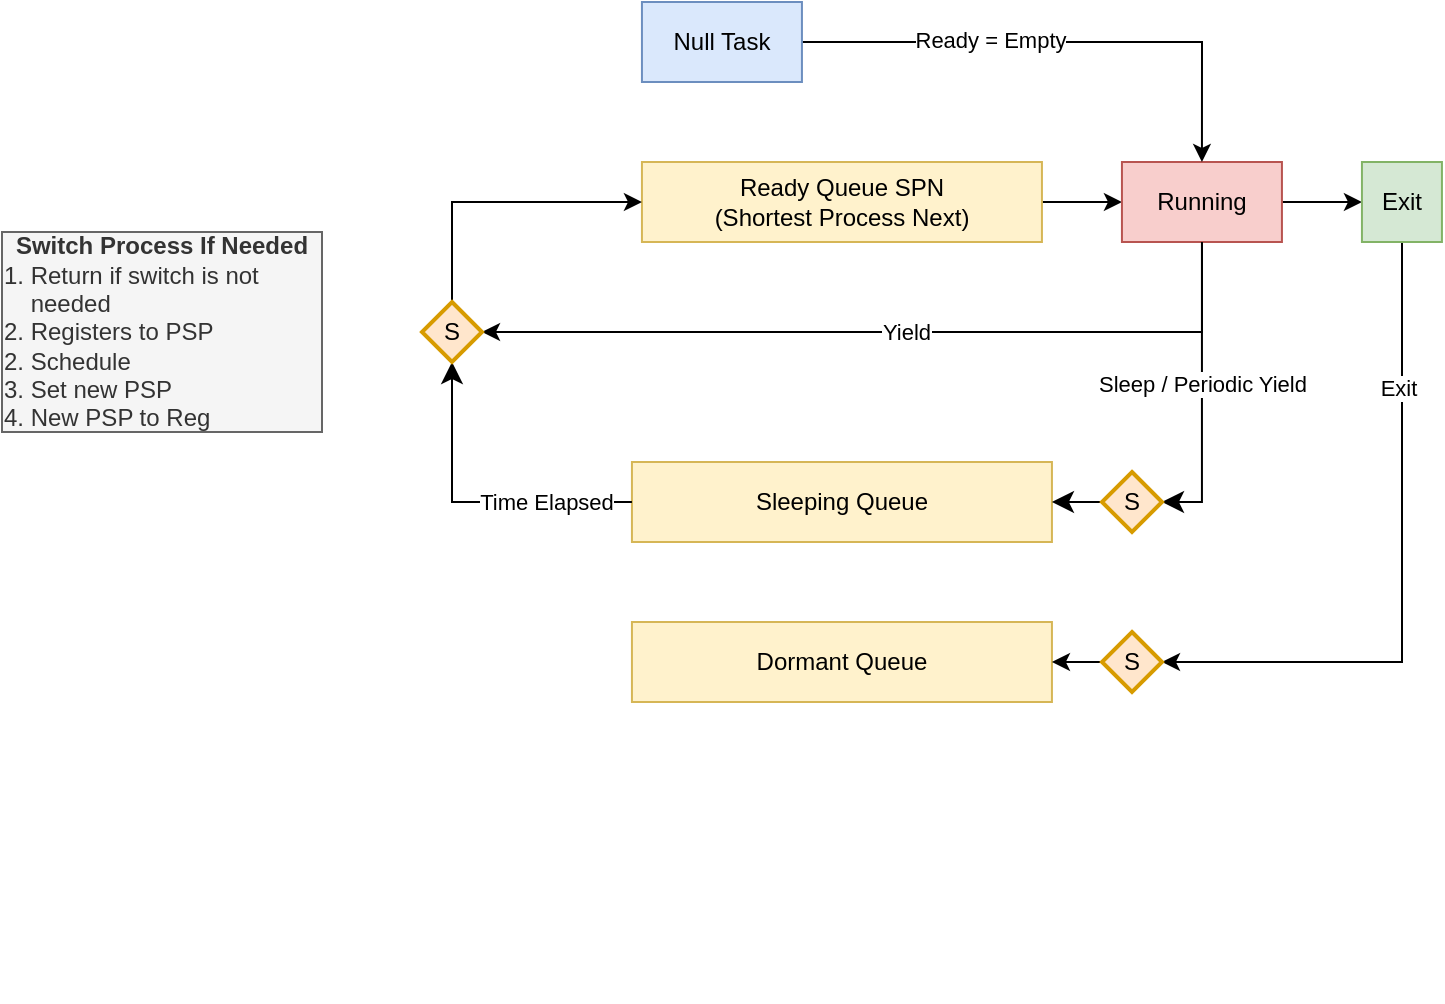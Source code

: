 <mxfile version="26.2.13" pages="2">
  <diagram name="Page-1" id="l6ML-v43p_D1r5-UYhui">
    <mxGraphModel dx="1428" dy="1615" grid="1" gridSize="10" guides="1" tooltips="1" connect="1" arrows="1" fold="1" page="1" pageScale="1" pageWidth="1100" pageHeight="850" math="0" shadow="0">
      <root>
        <mxCell id="0" />
        <mxCell id="1" parent="0" />
        <mxCell id="tdPFQNoN-f4lVEARMO5O-19" style="edgeStyle=orthogonalEdgeStyle;rounded=0;orthogonalLoop=1;jettySize=auto;html=1;exitX=1;exitY=0.5;exitDx=0;exitDy=0;" parent="1" source="tdPFQNoN-f4lVEARMO5O-17" target="tdPFQNoN-f4lVEARMO5O-18" edge="1">
          <mxGeometry relative="1" as="geometry" />
        </mxCell>
        <mxCell id="tdPFQNoN-f4lVEARMO5O-17" value="&lt;div&gt;Ready Queue SPN&lt;/div&gt;&lt;div&gt;(Shortest Process Next)&lt;/div&gt;" style="rounded=0;whiteSpace=wrap;html=1;fillColor=#fff2cc;strokeColor=#d6b656;" parent="1" vertex="1">
          <mxGeometry x="509.97" y="-590" width="200" height="40" as="geometry" />
        </mxCell>
        <mxCell id="tdPFQNoN-f4lVEARMO5O-26" style="edgeStyle=orthogonalEdgeStyle;rounded=0;orthogonalLoop=1;jettySize=auto;html=1;exitX=1;exitY=0.5;exitDx=0;exitDy=0;entryX=0;entryY=0.5;entryDx=0;entryDy=0;" parent="1" source="tdPFQNoN-f4lVEARMO5O-18" target="tdPFQNoN-f4lVEARMO5O-25" edge="1">
          <mxGeometry relative="1" as="geometry" />
        </mxCell>
        <mxCell id="tdPFQNoN-f4lVEARMO5O-35" style="edgeStyle=orthogonalEdgeStyle;rounded=0;orthogonalLoop=1;jettySize=auto;html=1;entryX=1;entryY=0.5;entryDx=0;entryDy=0;entryPerimeter=0;" parent="1" source="tdPFQNoN-f4lVEARMO5O-18" target="ZJ_MMsVrEr0XxcRse31L-15" edge="1">
          <mxGeometry relative="1" as="geometry">
            <Array as="points">
              <mxPoint x="790" y="-505" />
            </Array>
            <mxPoint x="440" y="-510" as="targetPoint" />
          </mxGeometry>
        </mxCell>
        <mxCell id="tdPFQNoN-f4lVEARMO5O-36" value="Yield" style="edgeLabel;html=1;align=center;verticalAlign=middle;resizable=0;points=[];" parent="tdPFQNoN-f4lVEARMO5O-35" vertex="1" connectable="0">
          <mxGeometry x="-0.046" relative="1" as="geometry">
            <mxPoint as="offset" />
          </mxGeometry>
        </mxCell>
        <mxCell id="tdPFQNoN-f4lVEARMO5O-18" value="Running" style="rounded=0;whiteSpace=wrap;html=1;fillColor=#f8cecc;strokeColor=#b85450;" parent="1" vertex="1">
          <mxGeometry x="749.97" y="-590" width="80" height="40" as="geometry" />
        </mxCell>
        <mxCell id="tdPFQNoN-f4lVEARMO5O-20" value="Dormant Queue" style="rounded=0;whiteSpace=wrap;html=1;fillColor=#fff2cc;strokeColor=#d6b656;" parent="1" vertex="1">
          <mxGeometry x="504.97" y="-360" width="210" height="40" as="geometry" />
        </mxCell>
        <mxCell id="tdPFQNoN-f4lVEARMO5O-23" style="edgeStyle=orthogonalEdgeStyle;rounded=0;orthogonalLoop=1;jettySize=auto;html=1;entryX=0.5;entryY=0;entryDx=0;entryDy=0;" parent="1" source="tdPFQNoN-f4lVEARMO5O-22" target="tdPFQNoN-f4lVEARMO5O-18" edge="1">
          <mxGeometry relative="1" as="geometry" />
        </mxCell>
        <mxCell id="tdPFQNoN-f4lVEARMO5O-24" value="Ready = Empty" style="edgeLabel;html=1;align=center;verticalAlign=middle;resizable=0;points=[];" parent="tdPFQNoN-f4lVEARMO5O-23" vertex="1" connectable="0">
          <mxGeometry x="-0.279" y="1" relative="1" as="geometry">
            <mxPoint as="offset" />
          </mxGeometry>
        </mxCell>
        <mxCell id="tdPFQNoN-f4lVEARMO5O-22" value="Null Task" style="rounded=0;whiteSpace=wrap;html=1;fillColor=#dae8fc;strokeColor=#6c8ebf;" parent="1" vertex="1">
          <mxGeometry x="509.97" y="-670" width="80" height="40" as="geometry" />
        </mxCell>
        <mxCell id="tdPFQNoN-f4lVEARMO5O-28" style="edgeStyle=orthogonalEdgeStyle;rounded=0;orthogonalLoop=1;jettySize=auto;html=1;entryX=1;entryY=0.5;entryDx=0;entryDy=0;entryPerimeter=0;" parent="1" source="tdPFQNoN-f4lVEARMO5O-25" target="ZJ_MMsVrEr0XxcRse31L-17" edge="1">
          <mxGeometry relative="1" as="geometry">
            <Array as="points">
              <mxPoint x="890" y="-340" />
            </Array>
            <mxPoint x="889.97" y="-370" as="targetPoint" />
          </mxGeometry>
        </mxCell>
        <mxCell id="tdPFQNoN-f4lVEARMO5O-41" value="Exit" style="edgeLabel;html=1;align=center;verticalAlign=middle;resizable=0;points=[];" parent="tdPFQNoN-f4lVEARMO5O-28" vertex="1" connectable="0">
          <mxGeometry x="-0.537" y="-2" relative="1" as="geometry">
            <mxPoint y="-4" as="offset" />
          </mxGeometry>
        </mxCell>
        <mxCell id="tdPFQNoN-f4lVEARMO5O-25" value="Exit" style="rounded=0;whiteSpace=wrap;html=1;fillColor=#d5e8d4;strokeColor=#82b366;" parent="1" vertex="1">
          <mxGeometry x="869.97" y="-590" width="40" height="40" as="geometry" />
        </mxCell>
        <mxCell id="tdPFQNoN-f4lVEARMO5O-37" style="edgeStyle=orthogonalEdgeStyle;rounded=0;orthogonalLoop=1;jettySize=auto;html=1;exitX=0.5;exitY=0;exitDx=0;exitDy=0;entryX=0;entryY=0.5;entryDx=0;entryDy=0;exitPerimeter=0;" parent="1" source="ZJ_MMsVrEr0XxcRse31L-15" target="tdPFQNoN-f4lVEARMO5O-17" edge="1">
          <mxGeometry relative="1" as="geometry">
            <mxPoint x="410" y="-550" as="sourcePoint" />
          </mxGeometry>
        </mxCell>
        <mxCell id="ZJ_MMsVrEr0XxcRse31L-1" value="" style="endArrow=classic;html=1;rounded=0;exitX=0;exitY=0.5;exitDx=0;exitDy=0;entryX=1;entryY=0.5;entryDx=0;entryDy=0;exitPerimeter=0;" edge="1" parent="1" source="ZJ_MMsVrEr0XxcRse31L-17" target="tdPFQNoN-f4lVEARMO5O-20">
          <mxGeometry width="50" height="50" relative="1" as="geometry">
            <mxPoint x="829.97" y="-340" as="sourcePoint" />
            <mxPoint x="730" y="-460" as="targetPoint" />
          </mxGeometry>
        </mxCell>
        <mxCell id="ZJ_MMsVrEr0XxcRse31L-2" value="Sleeping Queue" style="rounded=0;whiteSpace=wrap;html=1;fillColor=#fff2cc;strokeColor=#d6b656;" vertex="1" parent="1">
          <mxGeometry x="504.97" y="-440" width="210" height="40" as="geometry" />
        </mxCell>
        <mxCell id="ZJ_MMsVrEr0XxcRse31L-4" value="" style="edgeStyle=elbowEdgeStyle;elbow=vertical;endArrow=classic;html=1;curved=0;rounded=0;endSize=8;startSize=8;exitX=0;exitY=0.5;exitDx=0;exitDy=0;entryX=1;entryY=0.5;entryDx=0;entryDy=0;exitPerimeter=0;" edge="1" parent="1" source="ZJ_MMsVrEr0XxcRse31L-19" target="ZJ_MMsVrEr0XxcRse31L-2">
          <mxGeometry width="50" height="50" relative="1" as="geometry">
            <mxPoint x="680" y="-440" as="sourcePoint" />
            <mxPoint x="730" y="-490" as="targetPoint" />
            <Array as="points" />
          </mxGeometry>
        </mxCell>
        <mxCell id="ZJ_MMsVrEr0XxcRse31L-6" value="" style="edgeStyle=elbowEdgeStyle;elbow=horizontal;endArrow=classic;html=1;curved=0;rounded=0;endSize=8;startSize=8;exitX=0;exitY=0.5;exitDx=0;exitDy=0;entryX=0.5;entryY=1;entryDx=0;entryDy=0;entryPerimeter=0;" edge="1" parent="1" source="ZJ_MMsVrEr0XxcRse31L-2" target="ZJ_MMsVrEr0XxcRse31L-15">
          <mxGeometry width="50" height="50" relative="1" as="geometry">
            <mxPoint x="680" y="-440" as="sourcePoint" />
            <mxPoint x="410" y="-470" as="targetPoint" />
            <Array as="points">
              <mxPoint x="415" y="-450" />
            </Array>
          </mxGeometry>
        </mxCell>
        <mxCell id="ZJ_MMsVrEr0XxcRse31L-23" value="Time Elapsed" style="edgeLabel;html=1;align=center;verticalAlign=middle;resizable=0;points=[];" vertex="1" connectable="0" parent="ZJ_MMsVrEr0XxcRse31L-6">
          <mxGeometry x="-0.457" relative="1" as="geometry">
            <mxPoint as="offset" />
          </mxGeometry>
        </mxCell>
        <mxCell id="ZJ_MMsVrEr0XxcRse31L-12" value="&lt;div&gt;&lt;b&gt;Switch Process If Needed&lt;/b&gt;&lt;/div&gt;&lt;div align=&quot;left&quot;&gt;1. Return if switch is not&amp;nbsp;&amp;nbsp;&amp;nbsp;&amp;nbsp; &amp;nbsp; &amp;nbsp; &amp;nbsp; &amp;nbsp; needed&lt;/div&gt;&lt;div align=&quot;left&quot;&gt;2. Registers to PSP&lt;/div&gt;&lt;div align=&quot;left&quot;&gt;2. Schedule&lt;/div&gt;&lt;div align=&quot;left&quot;&gt;3. Set new PSP&lt;/div&gt;&lt;div align=&quot;left&quot;&gt;4. New PSP to Reg&lt;/div&gt;" style="rounded=0;whiteSpace=wrap;html=1;fillColor=#f5f5f5;fontColor=#333333;strokeColor=#666666;" vertex="1" parent="1">
          <mxGeometry x="190" y="-555" width="160" height="100" as="geometry" />
        </mxCell>
        <mxCell id="ZJ_MMsVrEr0XxcRse31L-14" value="" style="shape=image;html=1;verticalAlign=top;verticalLabelPosition=bottom;labelBackgroundColor=#ffffff;imageAspect=0;aspect=fixed;image=https://cdn0.iconfinder.com/data/icons/geosm-e-commerce/48/equals-128.png" vertex="1" parent="1">
          <mxGeometry x="360" y="-520" width="30" height="30" as="geometry" />
        </mxCell>
        <mxCell id="ZJ_MMsVrEr0XxcRse31L-15" value="S" style="strokeWidth=2;html=1;shape=mxgraph.flowchart.decision;whiteSpace=wrap;fillColor=#ffe6cc;strokeColor=#d79b00;" vertex="1" parent="1">
          <mxGeometry x="400" y="-520" width="30" height="30" as="geometry" />
        </mxCell>
        <mxCell id="ZJ_MMsVrEr0XxcRse31L-17" value="S" style="strokeWidth=2;html=1;shape=mxgraph.flowchart.decision;whiteSpace=wrap;fillColor=#ffe6cc;strokeColor=#d79b00;" vertex="1" parent="1">
          <mxGeometry x="740" y="-355" width="30" height="30" as="geometry" />
        </mxCell>
        <mxCell id="ZJ_MMsVrEr0XxcRse31L-20" value="" style="edgeStyle=elbowEdgeStyle;elbow=vertical;endArrow=classic;html=1;curved=0;rounded=0;endSize=8;startSize=8;exitX=0.5;exitY=1;exitDx=0;exitDy=0;entryX=1;entryY=0.5;entryDx=0;entryDy=0;" edge="1" parent="1" source="tdPFQNoN-f4lVEARMO5O-18" target="ZJ_MMsVrEr0XxcRse31L-19">
          <mxGeometry width="50" height="50" relative="1" as="geometry">
            <mxPoint x="790" y="-550" as="sourcePoint" />
            <mxPoint x="715" y="-420" as="targetPoint" />
            <Array as="points">
              <mxPoint x="750" y="-420" />
            </Array>
          </mxGeometry>
        </mxCell>
        <mxCell id="ZJ_MMsVrEr0XxcRse31L-21" value="Sleep / Periodic Yield" style="edgeLabel;html=1;align=center;verticalAlign=middle;resizable=0;points=[];" vertex="1" connectable="0" parent="ZJ_MMsVrEr0XxcRse31L-20">
          <mxGeometry x="-0.175" relative="1" as="geometry">
            <mxPoint y="9" as="offset" />
          </mxGeometry>
        </mxCell>
        <mxCell id="ZJ_MMsVrEr0XxcRse31L-19" value="S" style="strokeWidth=2;html=1;shape=mxgraph.flowchart.decision;whiteSpace=wrap;fillColor=#ffe6cc;strokeColor=#d79b00;" vertex="1" parent="1">
          <mxGeometry x="740" y="-435" width="30" height="30" as="geometry" />
        </mxCell>
        <mxCell id="ZJ_MMsVrEr0XxcRse31L-22" value="&amp;nbsp;" style="text;whiteSpace=wrap;html=1;" vertex="1" parent="1">
          <mxGeometry x="200" y="-492.5" width="40" height="40" as="geometry" />
        </mxCell>
        <mxCell id="ZJ_MMsVrEr0XxcRse31L-25" value="&amp;nbsp;" style="text;whiteSpace=wrap;html=1;" vertex="1" parent="1">
          <mxGeometry x="190" y="-210" width="40" height="40" as="geometry" />
        </mxCell>
      </root>
    </mxGraphModel>
  </diagram>
  <diagram id="OY6wSwgizUWUA3PV08Y8" name="Page-2">
    <mxGraphModel dx="816" dy="437" grid="1" gridSize="10" guides="1" tooltips="1" connect="1" arrows="1" fold="1" page="1" pageScale="1" pageWidth="850" pageHeight="1100" math="0" shadow="0">
      <root>
        <mxCell id="0" />
        <mxCell id="1" parent="0" />
        <mxCell id="4iJXfIpyT-tfChT2IOc9-22" value="" style="rounded=0;whiteSpace=wrap;html=1;" vertex="1" parent="1">
          <mxGeometry x="425" y="190" width="320" height="150" as="geometry" />
        </mxCell>
        <mxCell id="63xQwohvRUoK9KMoF2Nb-1" value="&lt;div&gt;MSP&lt;/div&gt;" style="rounded=0;whiteSpace=wrap;html=1;fillColor=#fff2cc;strokeColor=#d6b656;" vertex="1" parent="1">
          <mxGeometry x="110" y="130" width="120" height="20" as="geometry" />
        </mxCell>
        <mxCell id="63xQwohvRUoK9KMoF2Nb-3" value="&lt;div&gt;Kernel Variables&lt;/div&gt;&lt;div&gt;Free List&lt;br&gt;TCBs&lt;/div&gt;" style="rounded=0;whiteSpace=wrap;html=1;fillColor=#fff2cc;strokeColor=#d6b656;" vertex="1" parent="1">
          <mxGeometry x="110" y="150" width="120" height="60" as="geometry" />
        </mxCell>
        <mxCell id="63xQwohvRUoK9KMoF2Nb-9" value="" style="shape=curlyBracket;whiteSpace=wrap;html=1;rounded=1;flipH=1;labelPosition=right;verticalLabelPosition=middle;align=left;verticalAlign=middle;size=0.5;" vertex="1" parent="1">
          <mxGeometry x="230" y="130" width="20" height="80" as="geometry" />
        </mxCell>
        <mxCell id="63xQwohvRUoK9KMoF2Nb-10" value="" style="shape=curlyBracket;whiteSpace=wrap;html=1;rounded=1;flipH=1;labelPosition=right;verticalLabelPosition=middle;align=left;verticalAlign=middle;size=0.5;" vertex="1" parent="1">
          <mxGeometry x="230" y="210" width="20" height="190" as="geometry" />
        </mxCell>
        <mxCell id="63xQwohvRUoK9KMoF2Nb-12" value="Kernel Space" style="rounded=0;whiteSpace=wrap;html=1;fillColor=#f5f5f5;fontColor=#333333;strokeColor=#666666;" vertex="1" parent="1">
          <mxGeometry x="250" y="160" width="120" height="20" as="geometry" />
        </mxCell>
        <mxCell id="63xQwohvRUoK9KMoF2Nb-13" value="User Space" style="rounded=0;whiteSpace=wrap;html=1;fillColor=#f5f5f5;fontColor=#333333;strokeColor=#666666;" vertex="1" parent="1">
          <mxGeometry x="250" y="295" width="120" height="20" as="geometry" />
        </mxCell>
        <mxCell id="4iJXfIpyT-tfChT2IOc9-9" value="&lt;div&gt;Free Data&lt;/div&gt;" style="rounded=0;whiteSpace=wrap;html=1;fillColor=#dae8fc;strokeColor=#6c8ebf;" vertex="1" parent="1">
          <mxGeometry x="110" y="210" width="120" height="40" as="geometry" />
        </mxCell>
        <mxCell id="4iJXfIpyT-tfChT2IOc9-10" value="&lt;div style=&quot;line-height: 0%;&quot;&gt;&lt;font style=&quot;font-size: 6px;&quot;&gt;Metadata&lt;/font&gt;&lt;/div&gt;" style="rounded=0;whiteSpace=wrap;html=1;fillColor=#f5f5f5;fontColor=#333333;strokeColor=#666666;" vertex="1" parent="1">
          <mxGeometry x="110" y="250" width="120" height="10" as="geometry" />
        </mxCell>
        <mxCell id="4iJXfIpyT-tfChT2IOc9-11" value="&lt;div&gt;Allocated Data&lt;/div&gt;" style="rounded=0;whiteSpace=wrap;html=1;fillColor=#f8cecc;strokeColor=#b85450;" vertex="1" parent="1">
          <mxGeometry x="110" y="260" width="120" height="40" as="geometry" />
        </mxCell>
        <mxCell id="4iJXfIpyT-tfChT2IOc9-12" value="&lt;div style=&quot;line-height: 0%;&quot;&gt;&lt;font style=&quot;font-size: 6px;&quot;&gt;Metadata&lt;/font&gt;&lt;/div&gt;" style="rounded=0;whiteSpace=wrap;html=1;fillColor=#f5f5f5;fontColor=#333333;strokeColor=#666666;" vertex="1" parent="1">
          <mxGeometry x="110" y="300" width="120" height="10" as="geometry" />
        </mxCell>
        <mxCell id="4iJXfIpyT-tfChT2IOc9-13" value="&lt;div&gt;Free Data&lt;/div&gt;" style="rounded=0;whiteSpace=wrap;html=1;fillColor=#dae8fc;strokeColor=#6c8ebf;" vertex="1" parent="1">
          <mxGeometry x="110" y="310" width="120" height="80" as="geometry" />
        </mxCell>
        <mxCell id="4iJXfIpyT-tfChT2IOc9-14" value="&lt;div style=&quot;line-height: 0%;&quot;&gt;&lt;font style=&quot;font-size: 6px;&quot;&gt;Metadata&lt;/font&gt;&lt;/div&gt;" style="rounded=0;whiteSpace=wrap;html=1;fillColor=#f5f5f5;fontColor=#333333;strokeColor=#666666;" vertex="1" parent="1">
          <mxGeometry x="110" y="390" width="120" height="10" as="geometry" />
        </mxCell>
        <mxCell id="4iJXfIpyT-tfChT2IOc9-15" value="&lt;div&gt;Free Data&lt;/div&gt;" style="rounded=0;whiteSpace=wrap;html=1;fillColor=#dae8fc;strokeColor=#6c8ebf;" vertex="1" parent="1">
          <mxGeometry x="445" y="220" width="120" height="40" as="geometry" />
        </mxCell>
        <mxCell id="4iJXfIpyT-tfChT2IOc9-16" value="&lt;div style=&quot;line-height: 0%;&quot;&gt;&lt;font style=&quot;font-size: 6px;&quot;&gt;Metadata&lt;/font&gt;&lt;/div&gt;" style="rounded=0;whiteSpace=wrap;html=1;fillColor=#f5f5f5;strokeColor=#666666;fontColor=#333333;" vertex="1" parent="1">
          <mxGeometry x="445" y="260" width="120" height="10" as="geometry" />
        </mxCell>
        <mxCell id="4iJXfIpyT-tfChT2IOc9-17" value="&lt;div&gt;Free Data&lt;/div&gt;" style="rounded=0;whiteSpace=wrap;html=1;fillColor=#dae8fc;strokeColor=#6c8ebf;" vertex="1" parent="1">
          <mxGeometry x="605" y="220" width="120" height="80" as="geometry" />
        </mxCell>
        <mxCell id="4iJXfIpyT-tfChT2IOc9-18" value="&lt;div style=&quot;line-height: 0%;&quot;&gt;&lt;font style=&quot;font-size: 6px;&quot;&gt;Metadata&lt;/font&gt;&lt;/div&gt;" style="rounded=0;whiteSpace=wrap;html=1;fillColor=#f5f5f5;strokeColor=#666666;fontColor=#333333;" vertex="1" parent="1">
          <mxGeometry x="605" y="300" width="120" height="10" as="geometry" />
        </mxCell>
        <mxCell id="4iJXfIpyT-tfChT2IOc9-20" value="" style="curved=1;endArrow=classic;html=1;rounded=0;exitX=1;exitY=0.5;exitDx=0;exitDy=0;entryX=0;entryY=0.5;entryDx=0;entryDy=0;" edge="1" parent="1" source="4iJXfIpyT-tfChT2IOc9-16" target="4iJXfIpyT-tfChT2IOc9-18">
          <mxGeometry width="50" height="50" relative="1" as="geometry">
            <mxPoint x="505" y="280" as="sourcePoint" />
            <mxPoint x="555" y="230" as="targetPoint" />
            <Array as="points">
              <mxPoint x="585" y="270" />
              <mxPoint x="585" y="305" />
            </Array>
          </mxGeometry>
        </mxCell>
        <mxCell id="4iJXfIpyT-tfChT2IOc9-23" value="Free List Structure" style="rounded=0;whiteSpace=wrap;html=1;fillColor=#f5f5f5;strokeColor=#666666;fontColor=#333333;" vertex="1" parent="1">
          <mxGeometry x="425" y="190" width="320" height="20" as="geometry" />
        </mxCell>
        <mxCell id="4iJXfIpyT-tfChT2IOc9-25" value="" style="endArrow=none;html=1;rounded=0;exitX=0;exitY=0;exitDx=0;exitDy=0;entryX=1;entryY=1;entryDx=0;entryDy=0;" edge="1" parent="1" source="4iJXfIpyT-tfChT2IOc9-9" target="63xQwohvRUoK9KMoF2Nb-3">
          <mxGeometry width="50" height="50" relative="1" as="geometry">
            <mxPoint x="210" y="240" as="sourcePoint" />
            <mxPoint x="260" y="190" as="targetPoint" />
          </mxGeometry>
        </mxCell>
        <mxCell id="4iJXfIpyT-tfChT2IOc9-26" value="" style="whiteSpace=wrap;html=1;fillColor=none;direction=west;" vertex="1" parent="1">
          <mxGeometry x="110" y="130" width="120" height="270" as="geometry" />
        </mxCell>
      </root>
    </mxGraphModel>
  </diagram>
</mxfile>
